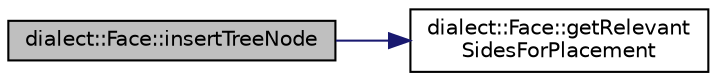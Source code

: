 digraph "dialect::Face::insertTreeNode"
{
  edge [fontname="Helvetica",fontsize="10",labelfontname="Helvetica",labelfontsize="10"];
  node [fontname="Helvetica",fontsize="10",shape=record];
  rankdir="LR";
  Node41 [label="dialect::Face::insertTreeNode",height=0.2,width=0.4,color="black", fillcolor="grey75", style="filled", fontcolor="black"];
  Node41 -> Node42 [color="midnightblue",fontsize="10",style="solid",fontname="Helvetica"];
  Node42 [label="dialect::Face::getRelevant\lSidesForPlacement",height=0.2,width=0.4,color="black", fillcolor="white", style="filled",URL="$classdialect_1_1Face.html#a5e01f272e55794796d2797bc6507bbc7",tooltip="Get a vector of all Sides that are relevant to a given TreePlacement. "];
}
